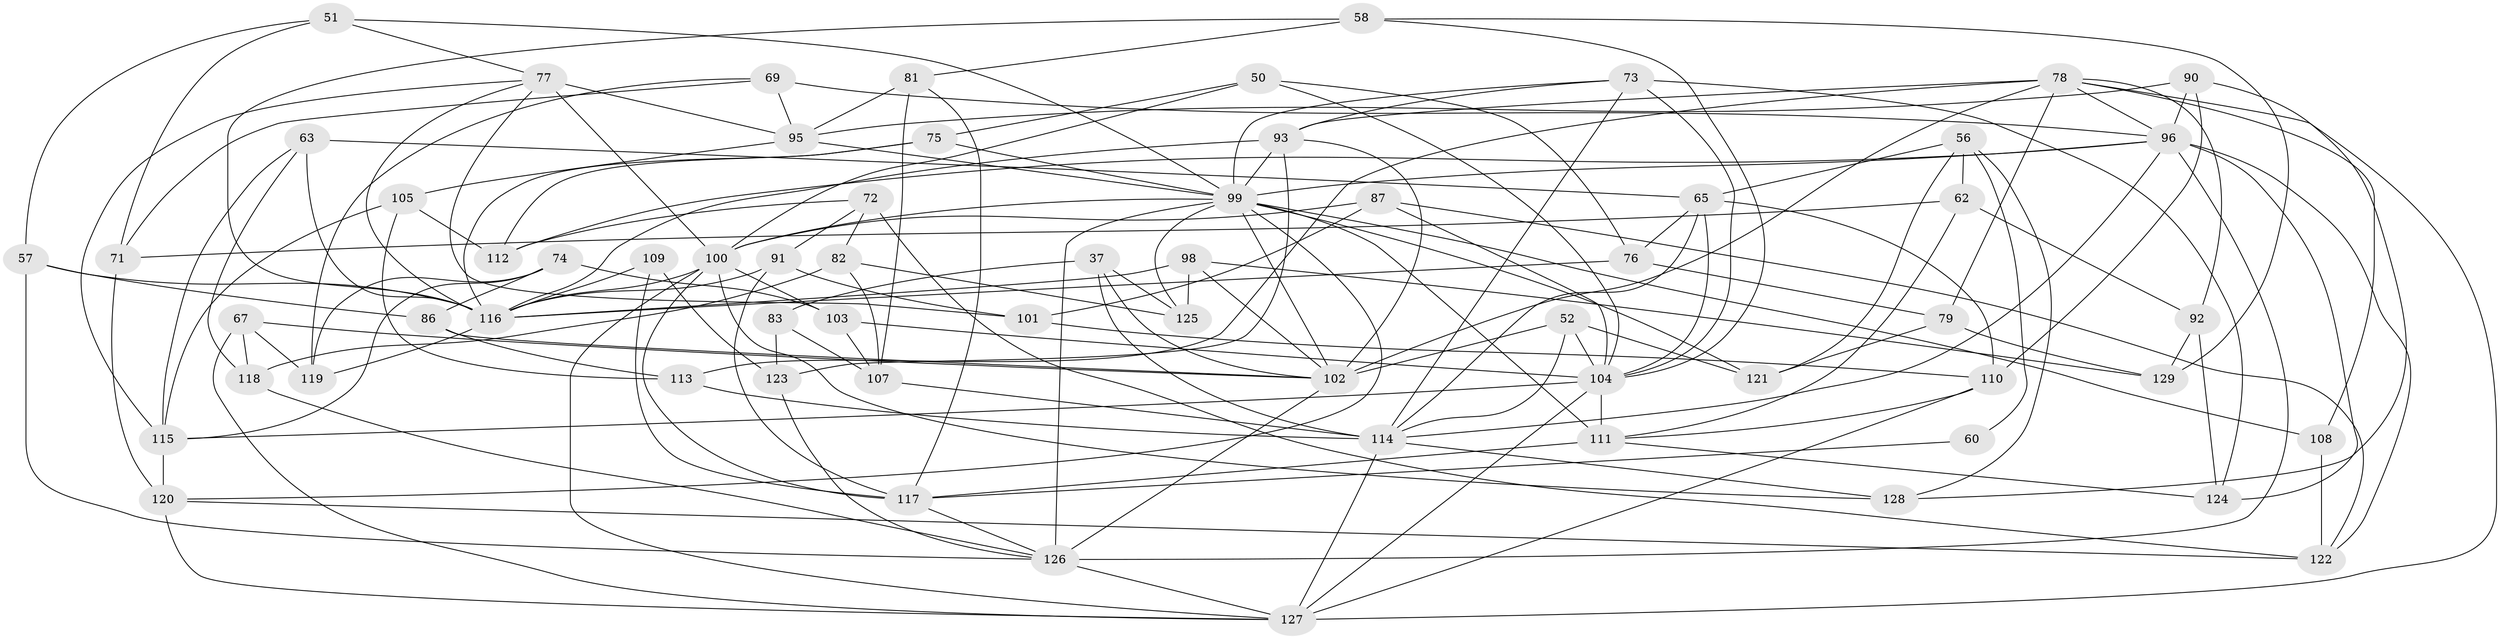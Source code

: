 // original degree distribution, {4: 1.0}
// Generated by graph-tools (version 1.1) at 2025/56/03/09/25 04:56:52]
// undirected, 64 vertices, 164 edges
graph export_dot {
graph [start="1"]
  node [color=gray90,style=filled];
  37;
  50;
  51;
  52;
  56 [super="+39"];
  57;
  58;
  60;
  62;
  63;
  65 [super="+48"];
  67;
  69;
  71;
  72;
  73 [super="+5"];
  74;
  75;
  76;
  77 [super="+49+47"];
  78 [super="+38"];
  79;
  81;
  82;
  83;
  86;
  87;
  90;
  91;
  92;
  93 [super="+46"];
  95 [super="+89"];
  96 [super="+30+94+66"];
  98;
  99 [super="+97+22+41"];
  100 [super="+80+84"];
  101;
  102 [super="+8+33"];
  103 [super="+16"];
  104 [super="+88+61"];
  105;
  107 [super="+4"];
  108;
  109;
  110 [super="+54"];
  111 [super="+13"];
  112;
  113;
  114 [super="+14+27+85"];
  115 [super="+17+53"];
  116 [super="+3+28+44+45"];
  117 [super="+64+59"];
  118;
  119;
  120 [super="+55"];
  121;
  122 [super="+20"];
  123;
  124 [super="+34"];
  125;
  126 [super="+68"];
  127 [super="+106+70"];
  128;
  129;
  37 -- 125;
  37 -- 83;
  37 -- 102;
  37 -- 114;
  50 -- 75;
  50 -- 76;
  50 -- 100;
  50 -- 104;
  51 -- 57;
  51 -- 71;
  51 -- 99;
  51 -- 77;
  52 -- 121;
  52 -- 102;
  52 -- 114;
  52 -- 104;
  56 -- 121;
  56 -- 62;
  56 -- 60 [weight=2];
  56 -- 65;
  56 -- 128;
  57 -- 116;
  57 -- 86;
  57 -- 126;
  58 -- 129;
  58 -- 116;
  58 -- 81;
  58 -- 104;
  60 -- 117 [weight=2];
  62 -- 92;
  62 -- 71;
  62 -- 111;
  63 -- 118;
  63 -- 115;
  63 -- 116;
  63 -- 65;
  65 -- 114 [weight=2];
  65 -- 104;
  65 -- 76;
  65 -- 110 [weight=2];
  67 -- 118;
  67 -- 119;
  67 -- 102;
  67 -- 127;
  69 -- 71;
  69 -- 119;
  69 -- 95;
  69 -- 96;
  71 -- 120;
  72 -- 91;
  72 -- 82;
  72 -- 112;
  72 -- 122;
  73 -- 124 [weight=2];
  73 -- 114;
  73 -- 99;
  73 -- 104;
  73 -- 93;
  74 -- 103;
  74 -- 115;
  74 -- 86;
  74 -- 119;
  75 -- 99;
  75 -- 112;
  75 -- 116;
  76 -- 79;
  76 -- 116;
  77 -- 100 [weight=2];
  77 -- 101;
  77 -- 116;
  77 -- 95 [weight=2];
  77 -- 115;
  78 -- 93;
  78 -- 102 [weight=2];
  78 -- 108;
  78 -- 79;
  78 -- 113;
  78 -- 92;
  78 -- 96 [weight=2];
  78 -- 127;
  79 -- 121;
  79 -- 129;
  81 -- 107;
  81 -- 117;
  81 -- 95;
  82 -- 125;
  82 -- 118;
  82 -- 107;
  83 -- 123;
  83 -- 107 [weight=2];
  86 -- 113;
  86 -- 102;
  87 -- 101;
  87 -- 122;
  87 -- 100;
  87 -- 104;
  90 -- 128;
  90 -- 95;
  90 -- 96;
  90 -- 110;
  91 -- 101;
  91 -- 116;
  91 -- 117;
  92 -- 129;
  92 -- 124;
  93 -- 123;
  93 -- 116 [weight=2];
  93 -- 99;
  93 -- 102 [weight=2];
  95 -- 105;
  95 -- 99 [weight=2];
  96 -- 122;
  96 -- 99;
  96 -- 124;
  96 -- 112;
  96 -- 114;
  96 -- 126;
  98 -- 125;
  98 -- 129;
  98 -- 102;
  98 -- 116;
  99 -- 111 [weight=3];
  99 -- 100 [weight=2];
  99 -- 102;
  99 -- 108;
  99 -- 120;
  99 -- 121;
  99 -- 125;
  99 -- 126;
  100 -- 128;
  100 -- 117 [weight=2];
  100 -- 103 [weight=2];
  100 -- 116 [weight=2];
  100 -- 127;
  101 -- 110;
  102 -- 126 [weight=2];
  103 -- 104 [weight=2];
  103 -- 107;
  104 -- 111 [weight=2];
  104 -- 115 [weight=2];
  104 -- 127 [weight=2];
  105 -- 113;
  105 -- 112;
  105 -- 115;
  107 -- 114;
  108 -- 122 [weight=2];
  109 -- 123;
  109 -- 117 [weight=2];
  109 -- 116;
  110 -- 127;
  110 -- 111;
  111 -- 124 [weight=2];
  111 -- 117;
  113 -- 114;
  114 -- 128;
  114 -- 127;
  115 -- 120 [weight=2];
  116 -- 119;
  117 -- 126;
  118 -- 126;
  120 -- 122;
  120 -- 127;
  123 -- 126;
  126 -- 127 [weight=2];
}
